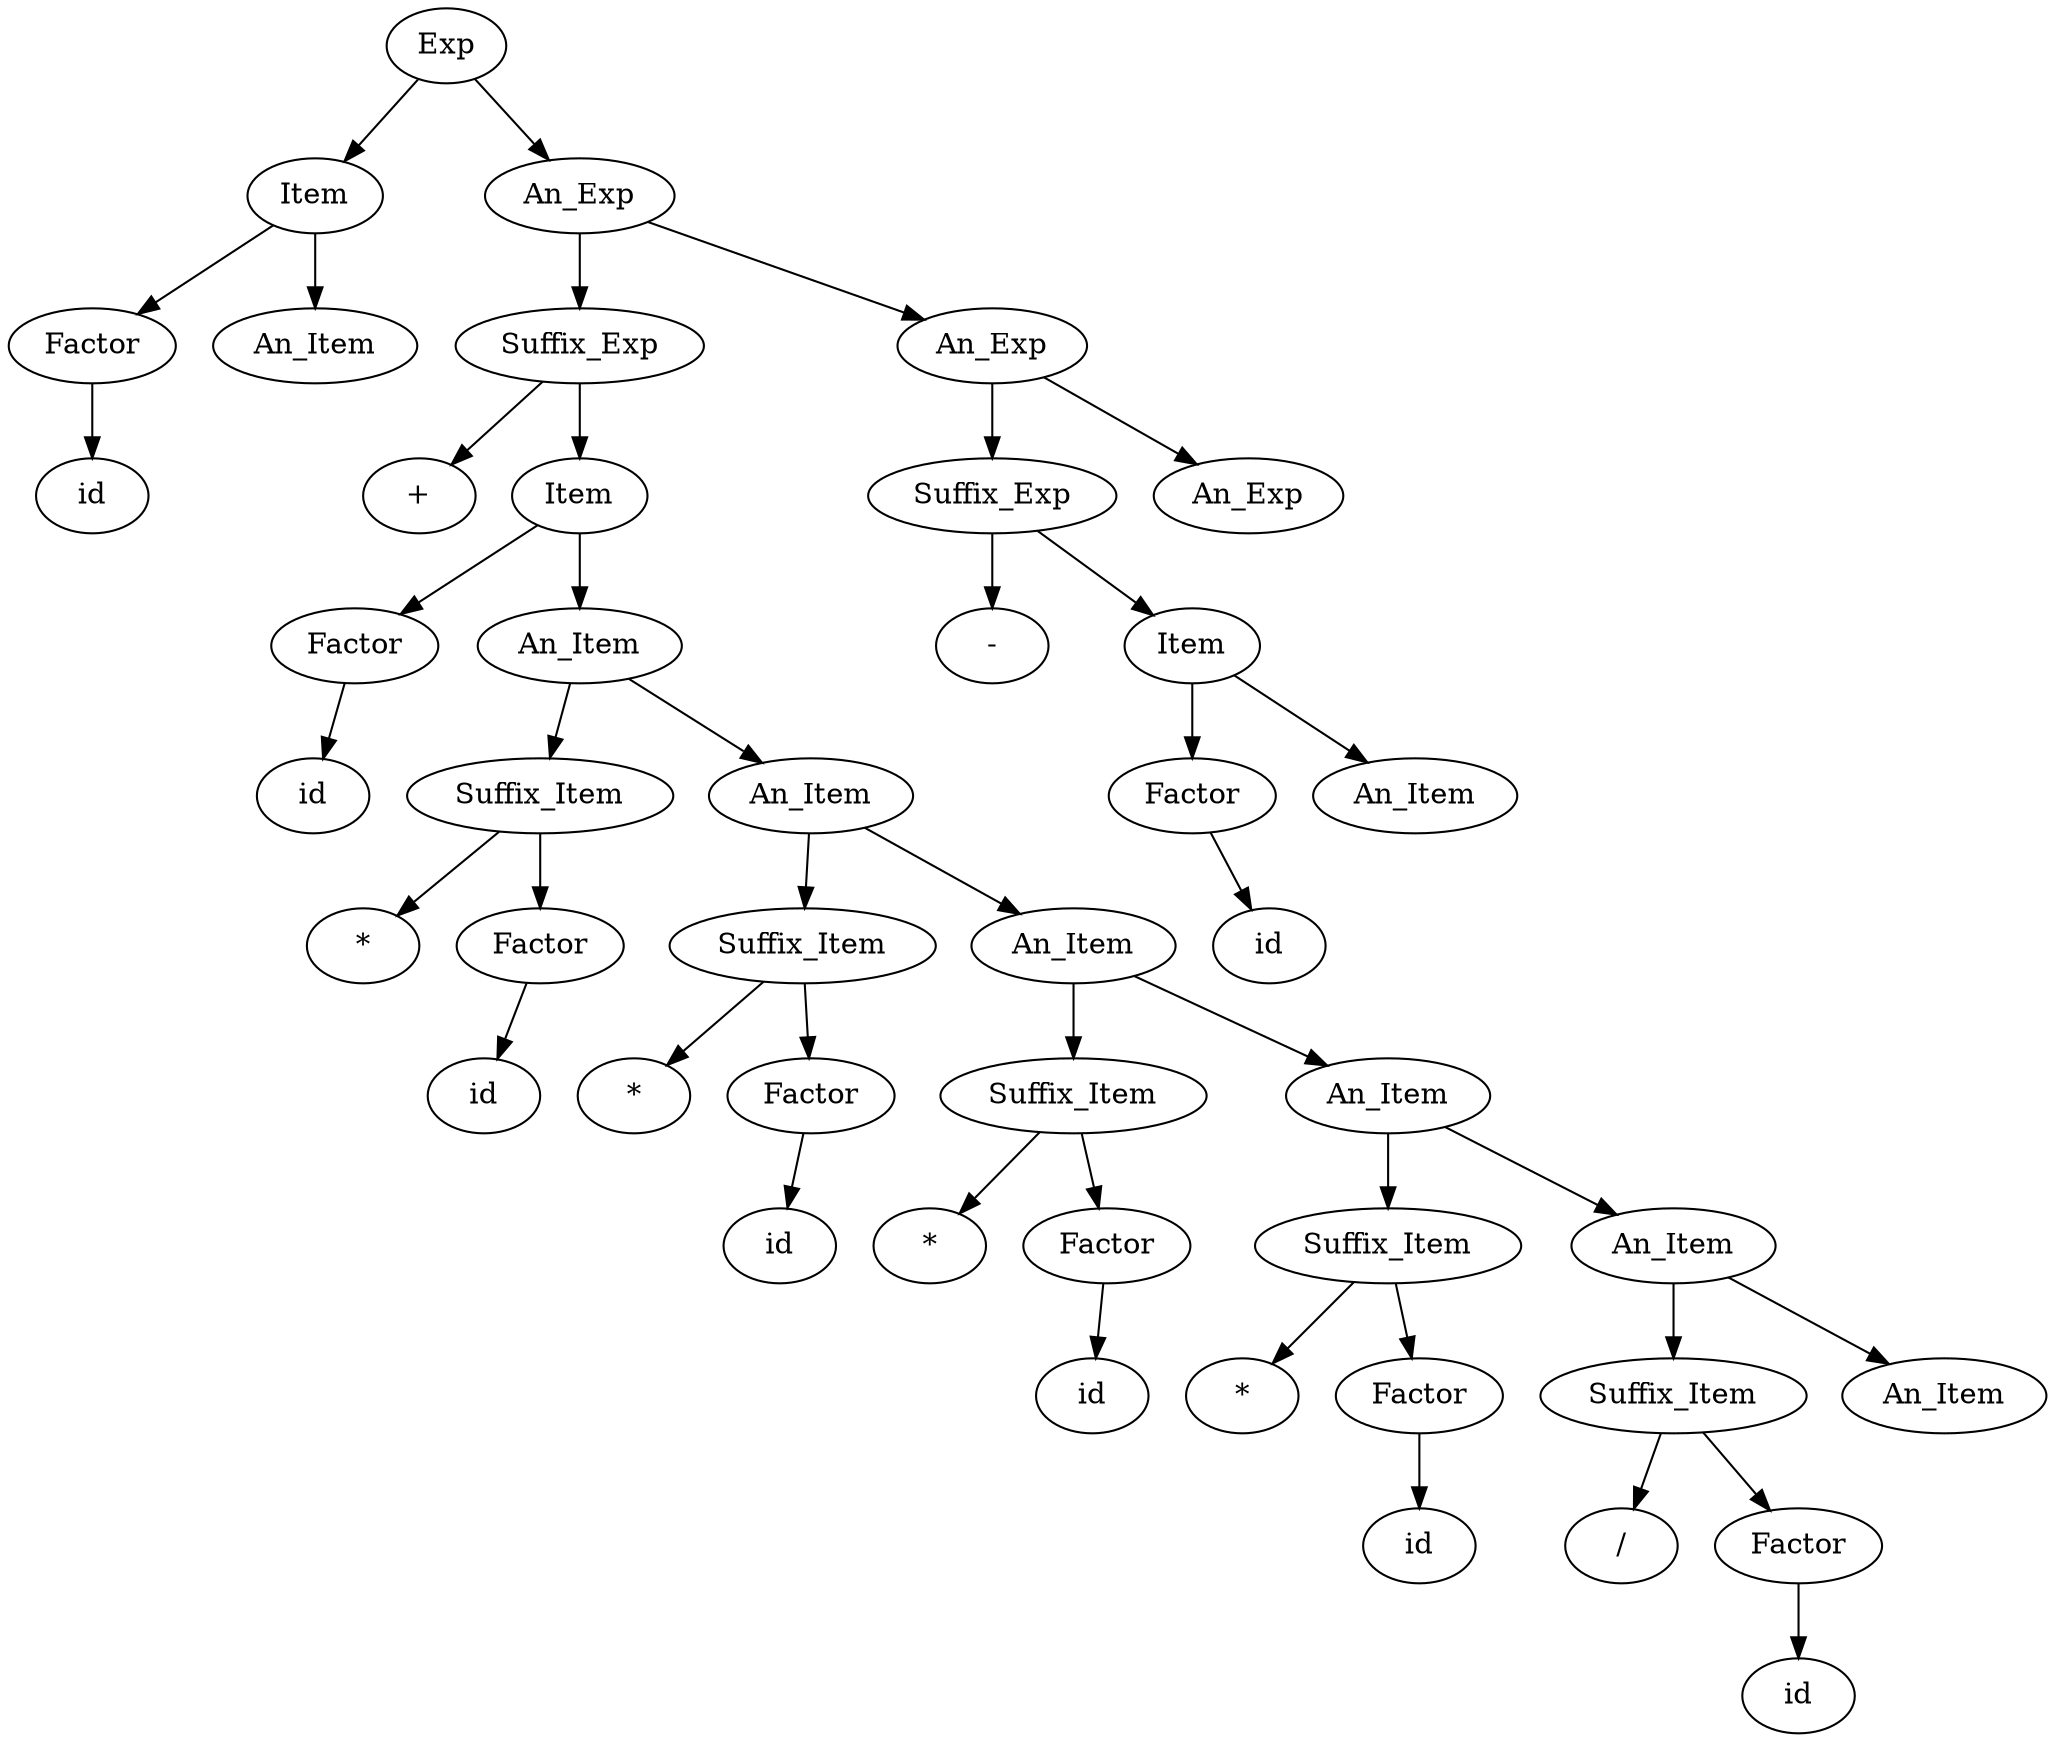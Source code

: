 digraph SyntaxTree {
  node0 [label="Exp"];
  node1 [label="Item"];
  node0 -> node1;
  node2 [label="Factor"];
  node1 -> node2;
  node3 [label="id"];
  node2 -> node3;
  node4 [label="An_Item"];
  node1 -> node4;
  node5 [label="An_Exp"];
  node0 -> node5;
  node6 [label="Suffix_Exp"];
  node5 -> node6;
  node7 [label="+"];
  node6 -> node7;
  node8 [label="Item"];
  node6 -> node8;
  node9 [label="Factor"];
  node8 -> node9;
  node10 [label="id"];
  node9 -> node10;
  node11 [label="An_Item"];
  node8 -> node11;
  node12 [label="Suffix_Item"];
  node11 -> node12;
  node13 [label="*"];
  node12 -> node13;
  node14 [label="Factor"];
  node12 -> node14;
  node15 [label="id"];
  node14 -> node15;
  node16 [label="An_Item"];
  node11 -> node16;
  node17 [label="Suffix_Item"];
  node16 -> node17;
  node18 [label="*"];
  node17 -> node18;
  node19 [label="Factor"];
  node17 -> node19;
  node20 [label="id"];
  node19 -> node20;
  node21 [label="An_Item"];
  node16 -> node21;
  node22 [label="Suffix_Item"];
  node21 -> node22;
  node23 [label="*"];
  node22 -> node23;
  node24 [label="Factor"];
  node22 -> node24;
  node25 [label="id"];
  node24 -> node25;
  node26 [label="An_Item"];
  node21 -> node26;
  node27 [label="Suffix_Item"];
  node26 -> node27;
  node28 [label="*"];
  node27 -> node28;
  node29 [label="Factor"];
  node27 -> node29;
  node30 [label="id"];
  node29 -> node30;
  node31 [label="An_Item"];
  node26 -> node31;
  node32 [label="Suffix_Item"];
  node31 -> node32;
  node33 [label="/"];
  node32 -> node33;
  node34 [label="Factor"];
  node32 -> node34;
  node35 [label="id"];
  node34 -> node35;
  node36 [label="An_Item"];
  node31 -> node36;
  node37 [label="An_Exp"];
  node5 -> node37;
  node38 [label="Suffix_Exp"];
  node37 -> node38;
  node39 [label="-"];
  node38 -> node39;
  node40 [label="Item"];
  node38 -> node40;
  node41 [label="Factor"];
  node40 -> node41;
  node42 [label="id"];
  node41 -> node42;
  node43 [label="An_Item"];
  node40 -> node43;
  node44 [label="An_Exp"];
  node37 -> node44;
}
